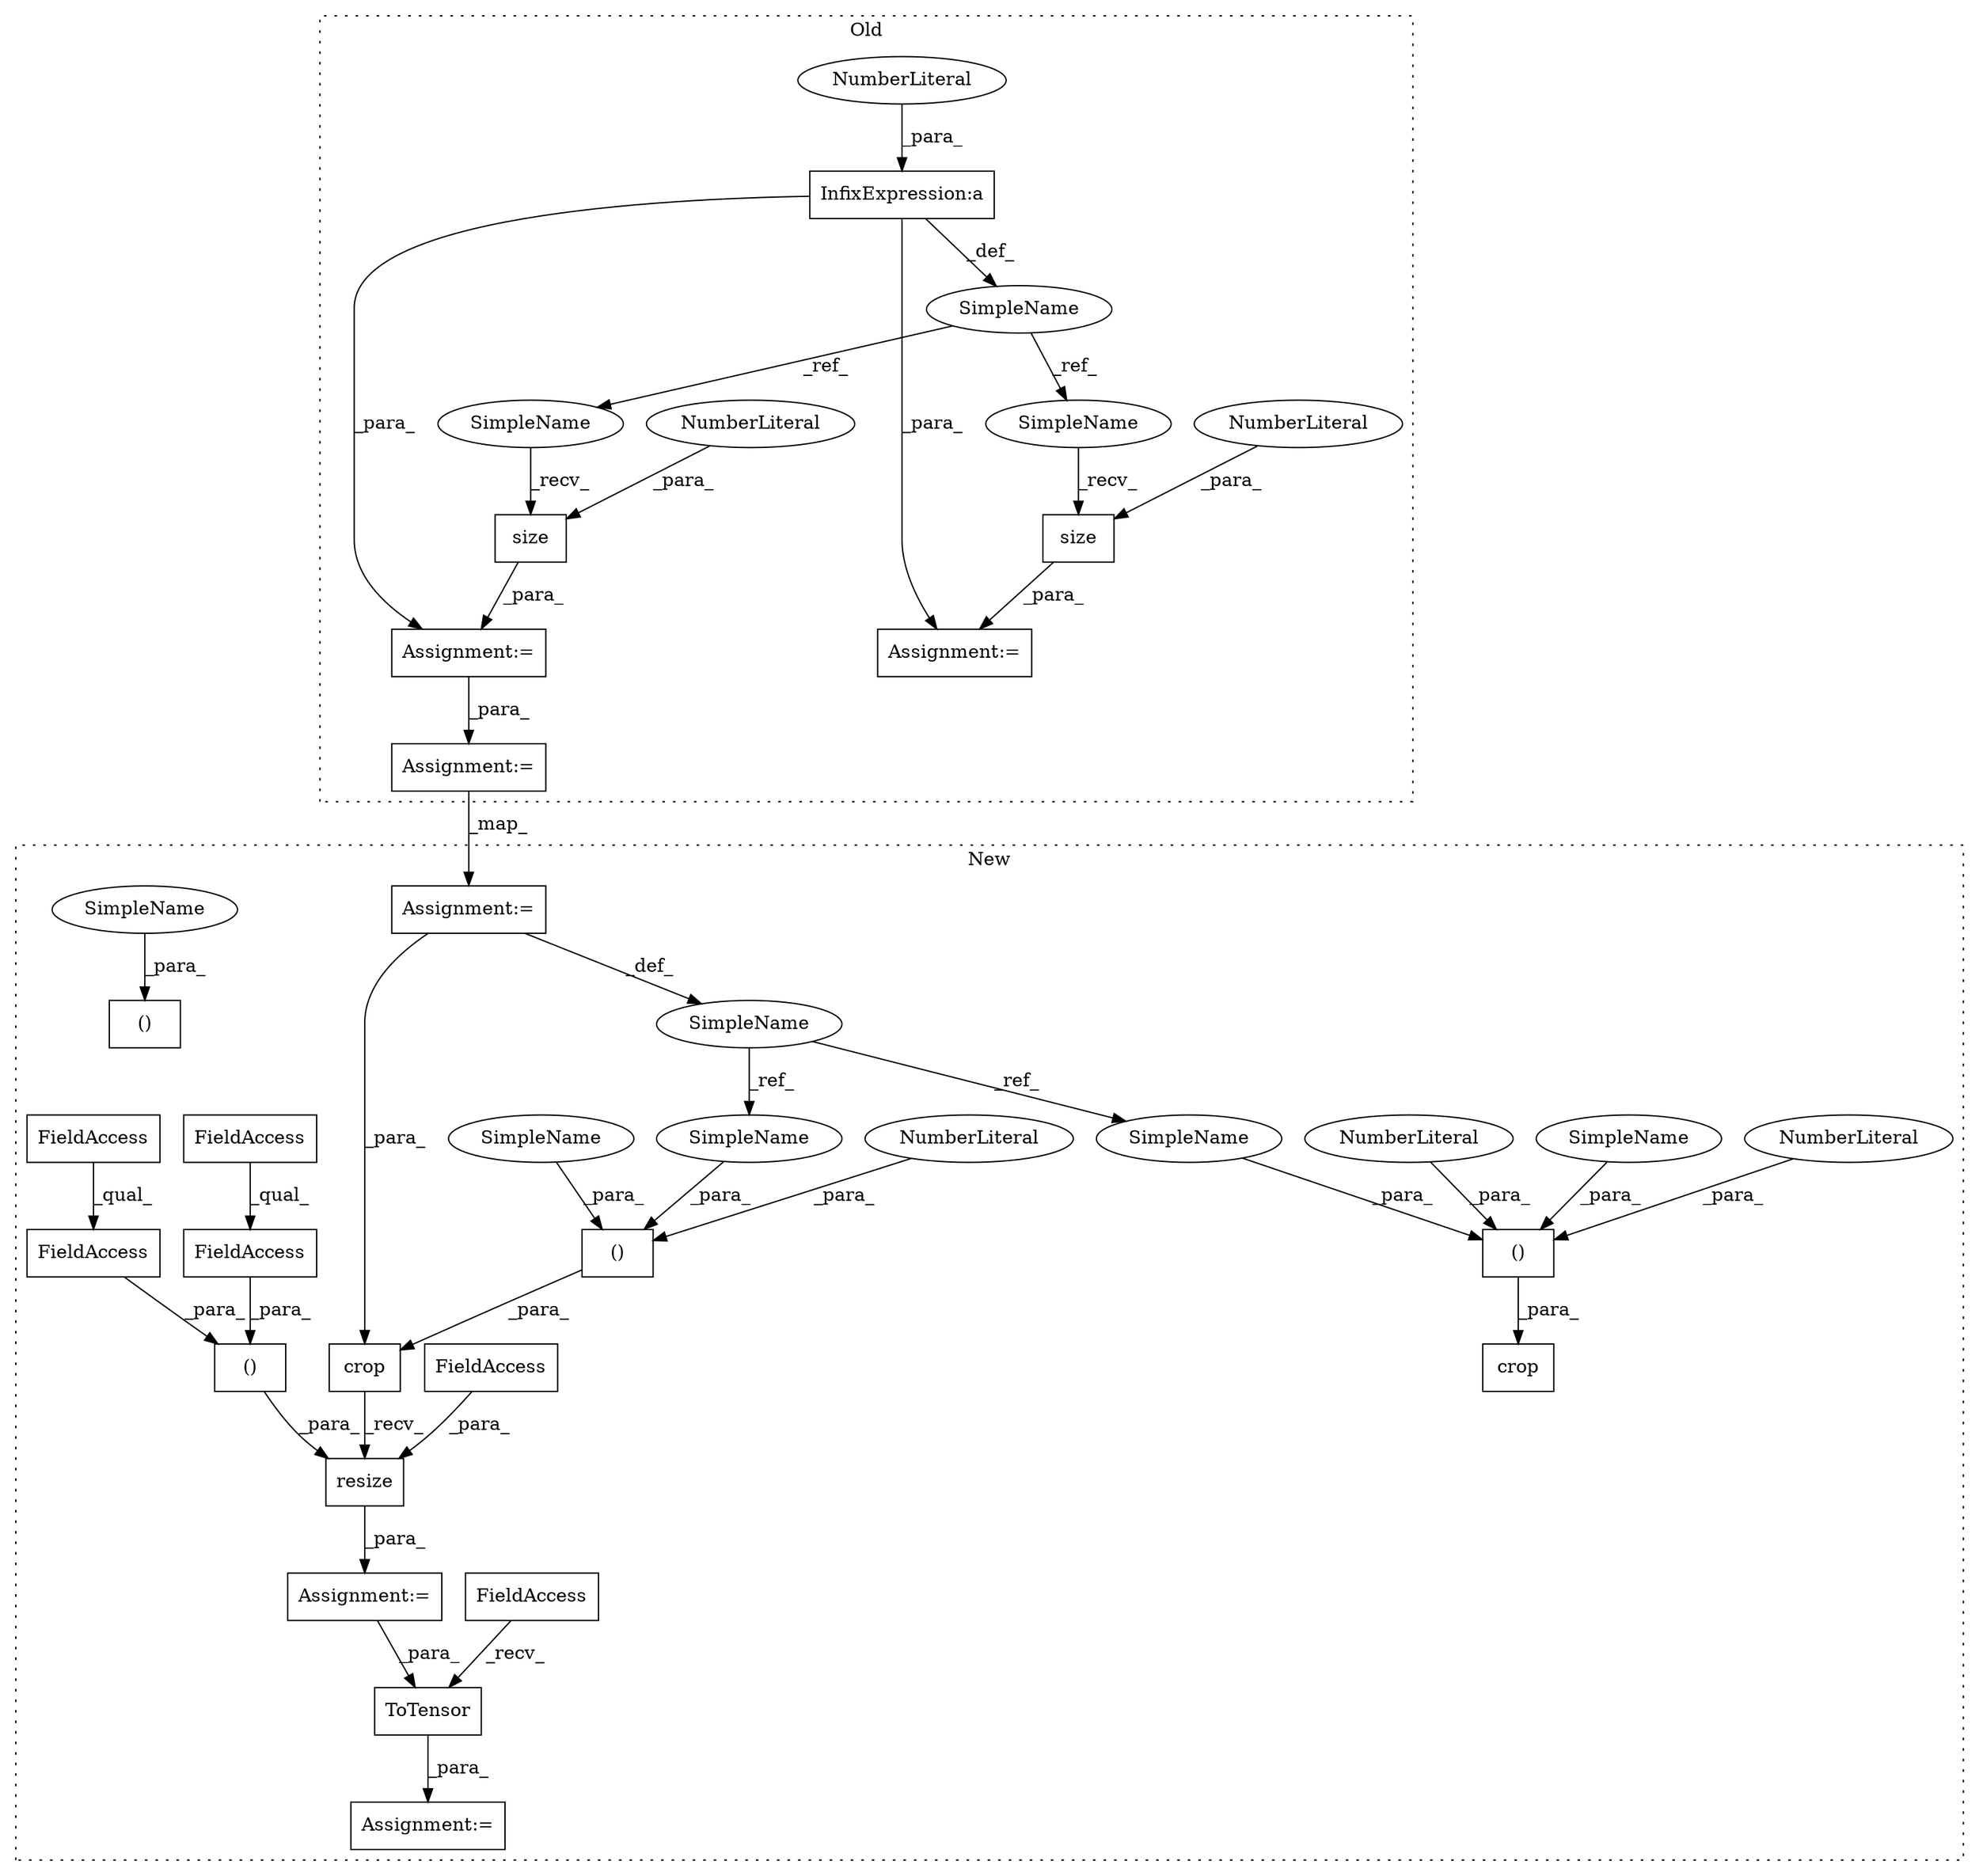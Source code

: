 digraph G {
subgraph cluster0 {
1 [label="size" a="32" s="1078,1084" l="5,1" shape="box"];
3 [label="InfixExpression:a" a="27" s="924" l="3" shape="box"];
7 [label="NumberLiteral" a="34" s="1083" l="1" shape="ellipse"];
8 [label="NumberLiteral" a="34" s="927" l="1" shape="ellipse"];
9 [label="size" a="32" s="1036,1042" l="5,1" shape="box"];
10 [label="NumberLiteral" a="34" s="1041" l="1" shape="ellipse"];
16 [label="SimpleName" a="42" s="981" l="2" shape="ellipse"];
22 [label="Assignment:=" a="7" s="1050" l="1" shape="box"];
27 [label="Assignment:=" a="7" s="1074" l="1" shape="box"];
30 [label="Assignment:=" a="7" s="1032" l="1" shape="box"];
32 [label="SimpleName" a="42" s="1033" l="2" shape="ellipse"];
33 [label="SimpleName" a="42" s="1075" l="2" shape="ellipse"];
label = "Old";
style="dotted";
}
subgraph cluster1 {
2 [label="crop" a="32" s="942,996" l="10,2" shape="box"];
4 [label="()" a="106" s="952" l="44" shape="box"];
5 [label="NumberLiteral" a="34" s="952" l="1" shape="ellipse"];
6 [label="NumberLiteral" a="34" s="966" l="1" shape="ellipse"];
11 [label="()" a="106" s="1095" l="44" shape="box"];
12 [label="NumberLiteral" a="34" s="1110" l="1" shape="ellipse"];
13 [label="()" a="106" s="888" l="15" shape="box"];
14 [label="ToTensor" a="32" s="1290,1300" l="9,1" shape="box"];
15 [label="()" a="106" s="1154" l="47" shape="box"];
17 [label="SimpleName" a="42" s="918" l="2" shape="ellipse"];
18 [label="FieldAccess" a="22" s="1267" l="11" shape="box"];
19 [label="FieldAccess" a="22" s="1154" l="17" shape="box"];
20 [label="FieldAccess" a="22" s="1184" l="17" shape="box"];
21 [label="FieldAccess" a="22" s="1154" l="8" shape="box"];
23 [label="Assignment:=" a="7" s="920" l="1" shape="box"];
24 [label="FieldAccess" a="22" s="1184" l="8" shape="box"];
25 [label="resize" a="32" s="1142,1216" l="12,1" shape="box"];
26 [label="FieldAccess" a="22" s="1203" l="13" shape="box"];
28 [label="Assignment:=" a="7" s="1081" l="1" shape="box"];
29 [label="Assignment:=" a="7" s="1266" l="1" shape="box"];
31 [label="crop" a="32" s="1085,1139" l="10,2" shape="box"];
34 [label="SimpleName" a="42" s="1095" l="2" shape="ellipse"];
35 [label="SimpleName" a="42" s="980" l="2" shape="ellipse"];
36 [label="SimpleName" a="42" s="902" l="1" shape="ellipse"];
37 [label="SimpleName" a="42" s="995" l="1" shape="ellipse"];
38 [label="SimpleName" a="42" s="1138" l="1" shape="ellipse"];
label = "New";
style="dotted";
}
1 -> 27 [label="_para_"];
3 -> 27 [label="_para_"];
3 -> 30 [label="_para_"];
3 -> 16 [label="_def_"];
4 -> 2 [label="_para_"];
5 -> 4 [label="_para_"];
6 -> 4 [label="_para_"];
7 -> 1 [label="_para_"];
8 -> 3 [label="_para_"];
9 -> 30 [label="_para_"];
10 -> 9 [label="_para_"];
11 -> 31 [label="_para_"];
12 -> 11 [label="_para_"];
14 -> 29 [label="_para_"];
15 -> 25 [label="_para_"];
16 -> 32 [label="_ref_"];
16 -> 33 [label="_ref_"];
17 -> 34 [label="_ref_"];
17 -> 35 [label="_ref_"];
18 -> 14 [label="_recv_"];
19 -> 15 [label="_para_"];
20 -> 15 [label="_para_"];
21 -> 19 [label="_qual_"];
22 -> 23 [label="_map_"];
23 -> 17 [label="_def_"];
23 -> 31 [label="_para_"];
24 -> 20 [label="_qual_"];
25 -> 28 [label="_para_"];
26 -> 25 [label="_para_"];
28 -> 14 [label="_para_"];
30 -> 22 [label="_para_"];
31 -> 25 [label="_recv_"];
32 -> 9 [label="_recv_"];
33 -> 1 [label="_recv_"];
34 -> 11 [label="_para_"];
35 -> 4 [label="_para_"];
36 -> 13 [label="_para_"];
37 -> 4 [label="_para_"];
38 -> 11 [label="_para_"];
}